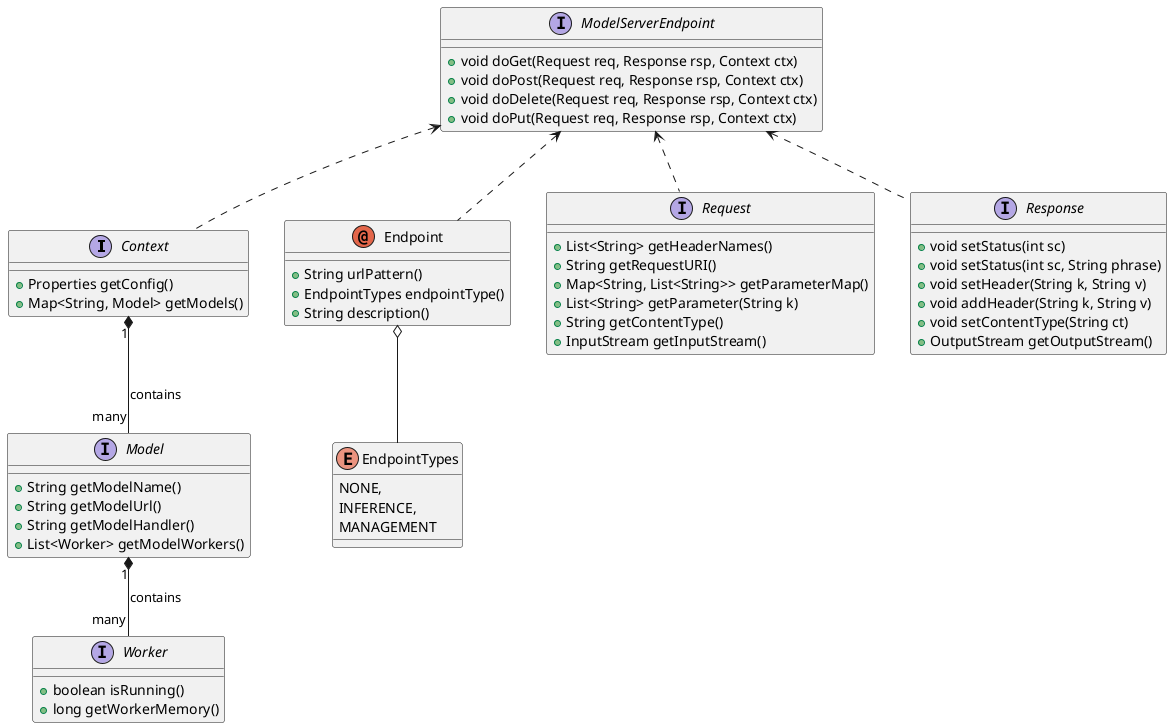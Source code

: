 
@startuml
Context "1" *-- "many" Model : contains
Model "1" *-- "many" Worker : contains
Endpoint o-- EndpointTypes

ModelServerEndpoint <.. Endpoint
ModelServerEndpoint <.. Context
ModelServerEndpoint <.. Request
ModelServerEndpoint <.. Response

interface Context {
  +Properties getConfig()
  +Map<String, Model> getModels()
}

interface Request {
  +List<String> getHeaderNames()
  +String getRequestURI()
  +Map<String, List<String>> getParameterMap()
  +List<String> getParameter(String k)
  +String getContentType()
  +InputStream getInputStream()
}

interface Response {
  +void setStatus(int sc)
  +void setStatus(int sc, String phrase)
  +void setHeader(String k, String v)
  +void addHeader(String k, String v)
  +void setContentType(String ct)
  +OutputStream getOutputStream()
}

interface Model {
  +String getModelName()
  +String getModelUrl()
  +String getModelHandler()
  +List<Worker> getModelWorkers()
}

interface Worker {
  +boolean isRunning()
  +long getWorkerMemory()
}

interface ModelServerEndpoint {
  +void doGet(Request req, Response rsp, Context ctx)
  +void doPost(Request req, Response rsp, Context ctx)
  +void doDelete(Request req, Response rsp, Context ctx)
  +void doPut(Request req, Response rsp, Context ctx)
}

annotation Endpoint
Endpoint : +String urlPattern()
Endpoint : +EndpointTypes endpointType()
Endpoint : +String description()


enum EndpointTypes {
  NONE, 
  INFERENCE, 
  MANAGEMENT
}

@enduml